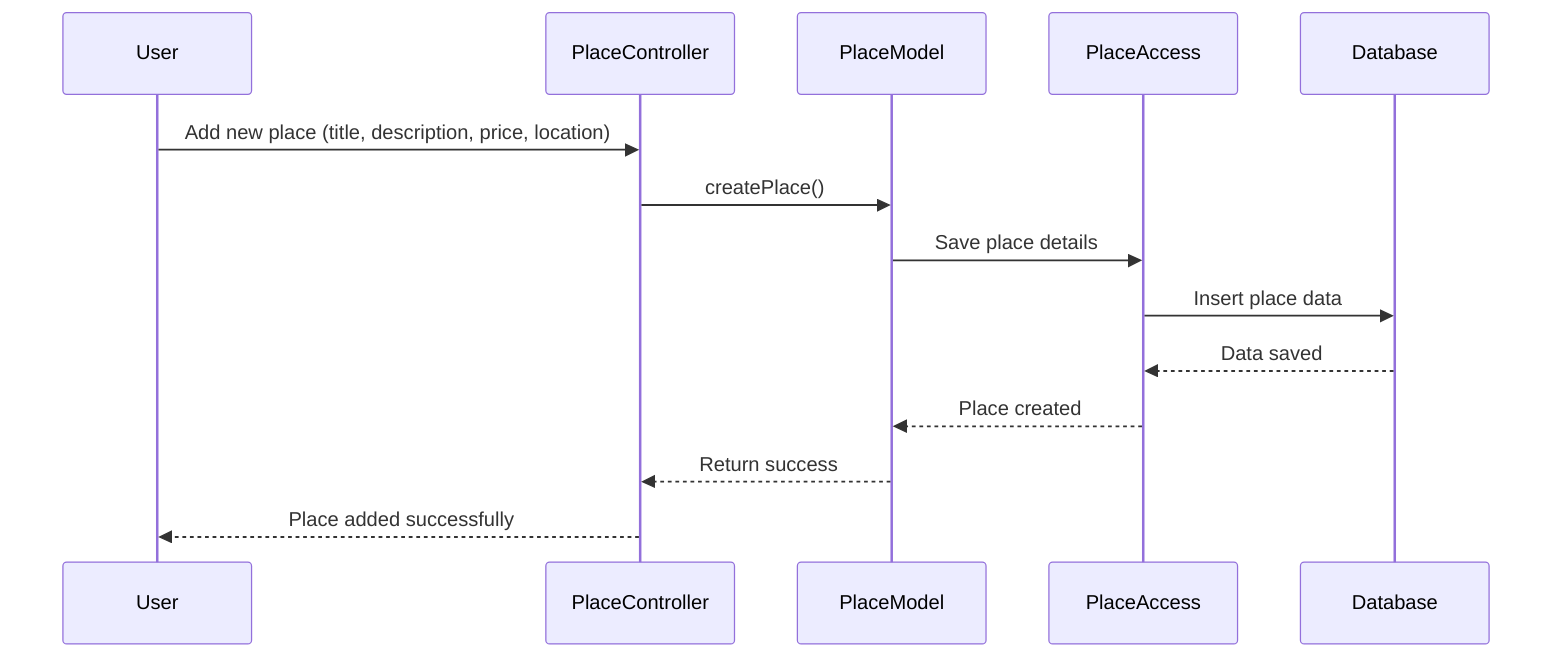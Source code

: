 sequenceDiagram
    participant User
    participant PlaceController
    participant PlaceModel
    participant PlaceAccess
    participant Database

    User->>PlaceController: Add new place (title, description, price, location)
    PlaceController->>PlaceModel: createPlace()
    PlaceModel->>PlaceAccess: Save place details
    PlaceAccess->>Database: Insert place data
    Database-->>PlaceAccess: Data saved
    PlaceAccess-->>PlaceModel: Place created
    PlaceModel-->>PlaceController: Return success
    PlaceController-->>User: Place added successfully